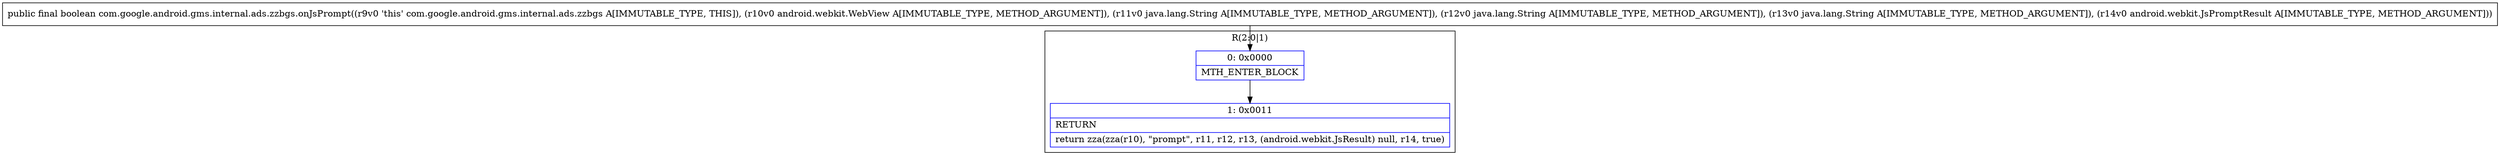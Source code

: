 digraph "CFG forcom.google.android.gms.internal.ads.zzbgs.onJsPrompt(Landroid\/webkit\/WebView;Ljava\/lang\/String;Ljava\/lang\/String;Ljava\/lang\/String;Landroid\/webkit\/JsPromptResult;)Z" {
subgraph cluster_Region_1704148065 {
label = "R(2:0|1)";
node [shape=record,color=blue];
Node_0 [shape=record,label="{0\:\ 0x0000|MTH_ENTER_BLOCK\l}"];
Node_1 [shape=record,label="{1\:\ 0x0011|RETURN\l|return zza(zza(r10), \"prompt\", r11, r12, r13, (android.webkit.JsResult) null, r14, true)\l}"];
}
MethodNode[shape=record,label="{public final boolean com.google.android.gms.internal.ads.zzbgs.onJsPrompt((r9v0 'this' com.google.android.gms.internal.ads.zzbgs A[IMMUTABLE_TYPE, THIS]), (r10v0 android.webkit.WebView A[IMMUTABLE_TYPE, METHOD_ARGUMENT]), (r11v0 java.lang.String A[IMMUTABLE_TYPE, METHOD_ARGUMENT]), (r12v0 java.lang.String A[IMMUTABLE_TYPE, METHOD_ARGUMENT]), (r13v0 java.lang.String A[IMMUTABLE_TYPE, METHOD_ARGUMENT]), (r14v0 android.webkit.JsPromptResult A[IMMUTABLE_TYPE, METHOD_ARGUMENT])) }"];
MethodNode -> Node_0;
Node_0 -> Node_1;
}

